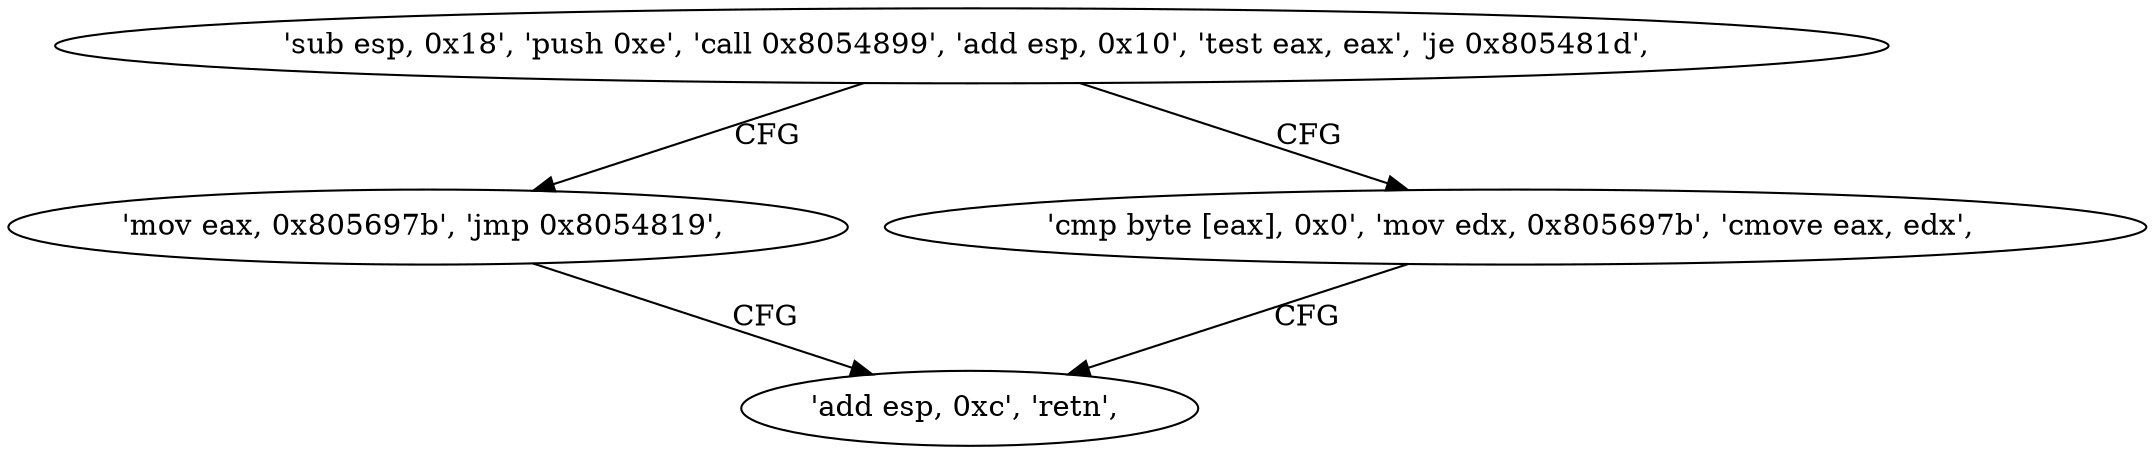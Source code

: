 digraph "func" {
"134563837" [label = "'sub esp, 0x18', 'push 0xe', 'call 0x8054899', 'add esp, 0x10', 'test eax, eax', 'je 0x805481d', " ]
"134563869" [label = "'mov eax, 0x805697b', 'jmp 0x8054819', " ]
"134563854" [label = "'cmp byte [eax], 0x0', 'mov edx, 0x805697b', 'cmove eax, edx', " ]
"134563865" [label = "'add esp, 0xc', 'retn', " ]
"134563837" -> "134563869" [ label = "CFG" ]
"134563837" -> "134563854" [ label = "CFG" ]
"134563869" -> "134563865" [ label = "CFG" ]
"134563854" -> "134563865" [ label = "CFG" ]
}

